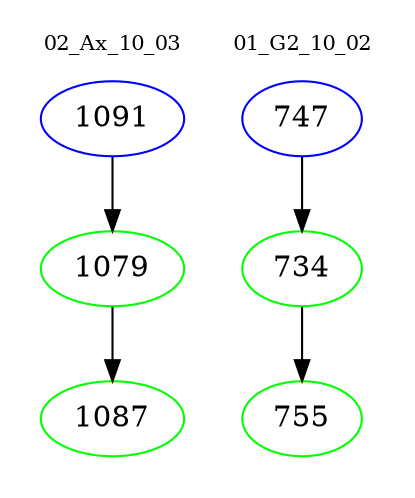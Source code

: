 digraph{
subgraph cluster_0 {
color = white
label = "02_Ax_10_03";
fontsize=10;
T0_1091 [label="1091", color="blue"]
T0_1091 -> T0_1079 [color="black"]
T0_1079 [label="1079", color="green"]
T0_1079 -> T0_1087 [color="black"]
T0_1087 [label="1087", color="green"]
}
subgraph cluster_1 {
color = white
label = "01_G2_10_02";
fontsize=10;
T1_747 [label="747", color="blue"]
T1_747 -> T1_734 [color="black"]
T1_734 [label="734", color="green"]
T1_734 -> T1_755 [color="black"]
T1_755 [label="755", color="green"]
}
}
